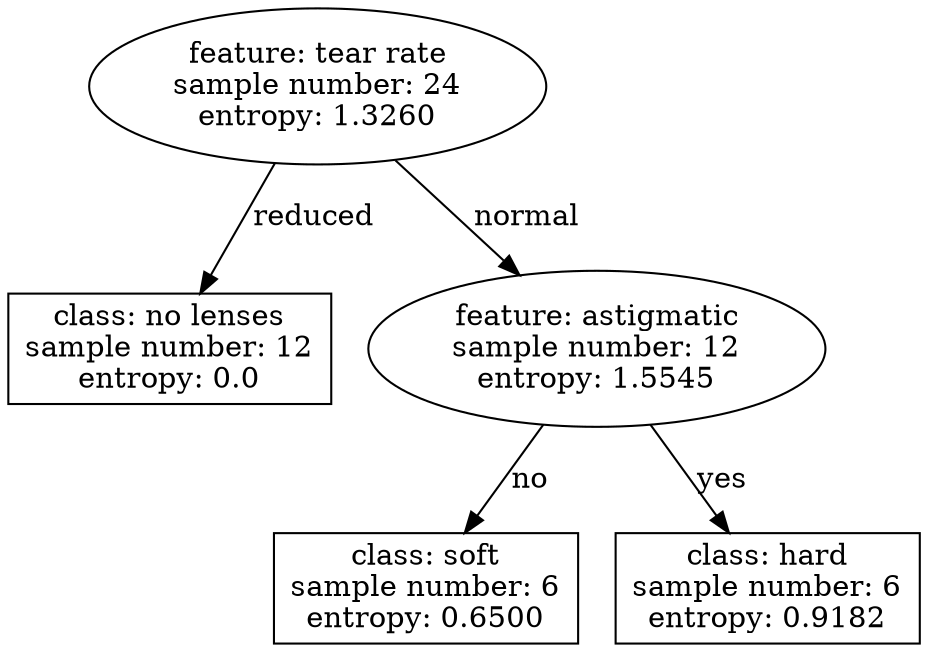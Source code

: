 digraph tree{
3[label="feature: tear rate
sample number: 24
entropy: 1.3260"];
4[shape=box, label="class: no lenses
sample number: 12
entropy: 0.0"];
3->4[label="reduced"];
6[label="feature: astigmatic
sample number: 12
entropy: 1.5545"];
8[shape=box, label="class: soft
sample number: 6
entropy: 0.6500"];
6->8[label="no"];
16[shape=box, label="class: hard
sample number: 6
entropy: 0.9182"];
6->16[label="yes"];
3->6[label="normal"];
}